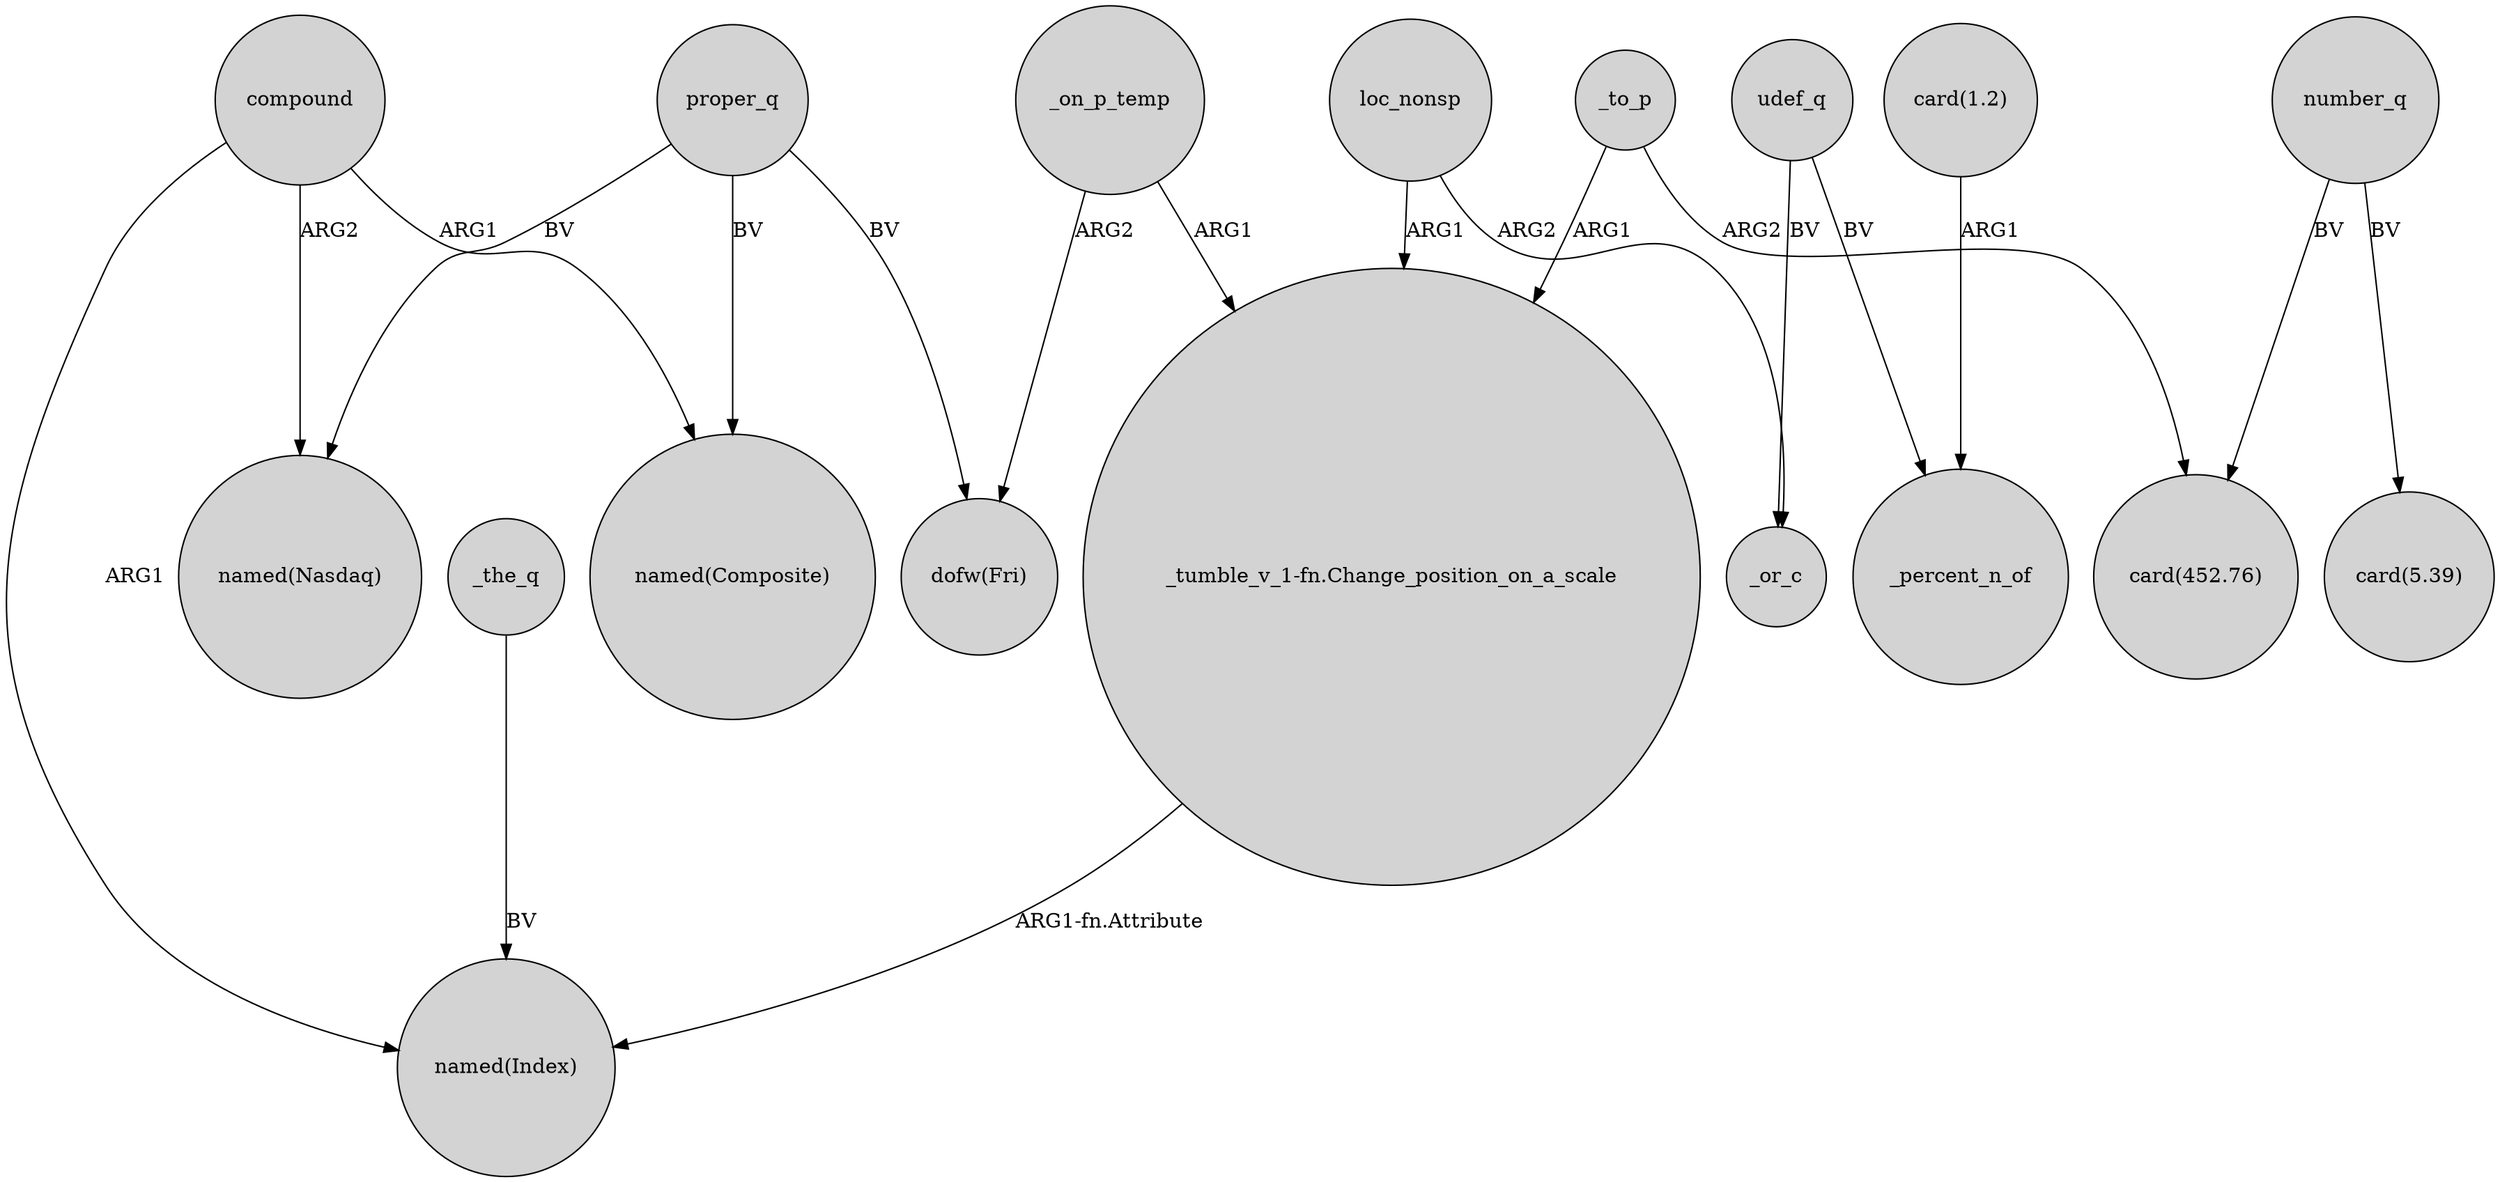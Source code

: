 digraph {
	node [shape=circle style=filled]
	proper_q -> "dofw(Fri)" [label=BV]
	"card(1.2)" -> _percent_n_of [label=ARG1]
	compound -> "named(Index)" [label=ARG1]
	proper_q -> "named(Nasdaq)" [label=BV]
	number_q -> "card(5.39)" [label=BV]
	_the_q -> "named(Index)" [label=BV]
	udef_q -> _or_c [label=BV]
	number_q -> "card(452.76)" [label=BV]
	loc_nonsp -> "_tumble_v_1-fn.Change_position_on_a_scale" [label=ARG1]
	udef_q -> _percent_n_of [label=BV]
	compound -> "named(Composite)" [label=ARG1]
	_on_p_temp -> "dofw(Fri)" [label=ARG2]
	_to_p -> "_tumble_v_1-fn.Change_position_on_a_scale" [label=ARG1]
	_on_p_temp -> "_tumble_v_1-fn.Change_position_on_a_scale" [label=ARG1]
	_to_p -> "card(452.76)" [label=ARG2]
	"_tumble_v_1-fn.Change_position_on_a_scale" -> "named(Index)" [label="ARG1-fn.Attribute"]
	loc_nonsp -> _or_c [label=ARG2]
	compound -> "named(Nasdaq)" [label=ARG2]
	proper_q -> "named(Composite)" [label=BV]
}
